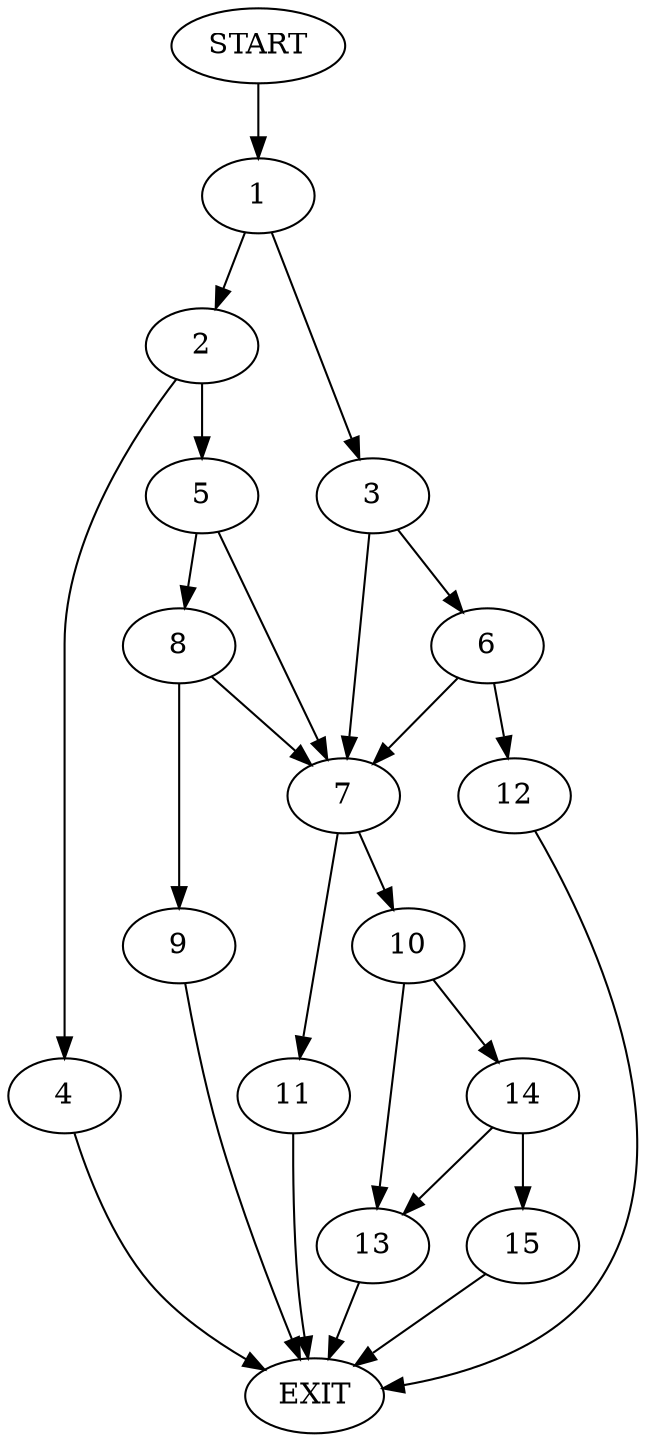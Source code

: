 digraph {
0 [label="START"]
16 [label="EXIT"]
0 -> 1
1 -> 2
1 -> 3
2 -> 4
2 -> 5
3 -> 6
3 -> 7
5 -> 8
5 -> 7
4 -> 16
8 -> 9
8 -> 7
7 -> 10
7 -> 11
9 -> 16
6 -> 7
6 -> 12
12 -> 16
11 -> 16
10 -> 13
10 -> 14
13 -> 16
14 -> 15
14 -> 13
15 -> 16
}
